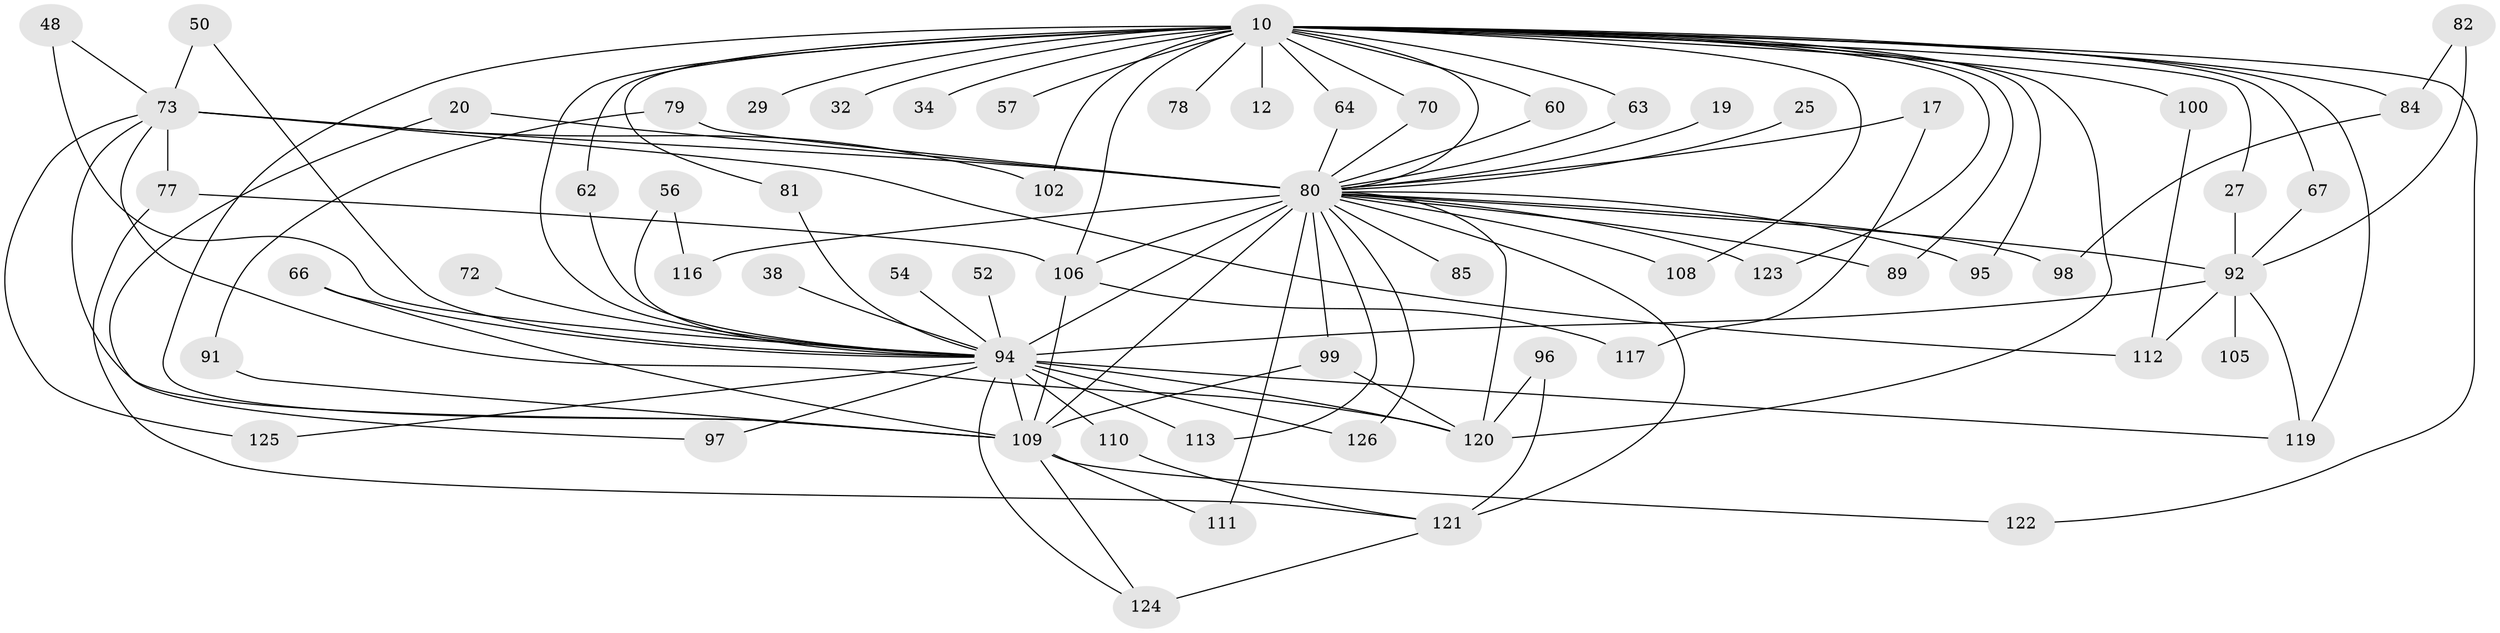 // original degree distribution, {25: 0.023809523809523808, 21: 0.015873015873015872, 32: 0.007936507936507936, 18: 0.007936507936507936, 24: 0.007936507936507936, 30: 0.007936507936507936, 13: 0.007936507936507936, 3: 0.1984126984126984, 2: 0.5634920634920635, 8: 0.015873015873015872, 4: 0.07936507936507936, 5: 0.03968253968253968, 10: 0.007936507936507936, 6: 0.015873015873015872}
// Generated by graph-tools (version 1.1) at 2025/45/03/09/25 04:45:45]
// undirected, 63 vertices, 111 edges
graph export_dot {
graph [start="1"]
  node [color=gray90,style=filled];
  10 [super="+2+7"];
  12;
  17;
  19;
  20;
  25;
  27;
  29;
  32;
  34;
  38;
  48;
  50;
  52;
  54;
  56;
  57;
  60;
  62;
  63;
  64;
  66;
  67;
  70;
  72;
  73 [super="+44+37+30+47"];
  77 [super="+71"];
  78;
  79;
  80 [super="+26+9"];
  81;
  82;
  84 [super="+59"];
  85 [super="+58"];
  89;
  91;
  92 [super="+86"];
  94 [super="+68+87+39+75+28+43+65"];
  95;
  96;
  97;
  98;
  99 [super="+41"];
  100;
  102;
  105;
  106 [super="+90"];
  108;
  109 [super="+8+103"];
  110;
  111;
  112 [super="+88"];
  113;
  116 [super="+107"];
  117;
  119 [super="+36+55"];
  120 [super="+45+93+118+31"];
  121 [super="+101+115"];
  122;
  123;
  124 [super="+104"];
  125;
  126;
  10 -- 12 [weight=2];
  10 -- 27;
  10 -- 29 [weight=2];
  10 -- 34 [weight=2];
  10 -- 57 [weight=2];
  10 -- 62;
  10 -- 80 [weight=10];
  10 -- 81;
  10 -- 100 [weight=2];
  10 -- 122;
  10 -- 64;
  10 -- 70;
  10 -- 84 [weight=3];
  10 -- 89;
  10 -- 32 [weight=2];
  10 -- 108;
  10 -- 67;
  10 -- 78;
  10 -- 95;
  10 -- 102;
  10 -- 119 [weight=2];
  10 -- 123;
  10 -- 60;
  10 -- 63;
  10 -- 120 [weight=3];
  10 -- 94 [weight=11];
  10 -- 109 [weight=6];
  10 -- 106 [weight=3];
  17 -- 117;
  17 -- 80 [weight=2];
  19 -- 80 [weight=2];
  20 -- 97;
  20 -- 80 [weight=2];
  25 -- 80 [weight=2];
  27 -- 92;
  38 -- 94 [weight=2];
  48 -- 73;
  48 -- 94;
  50 -- 73;
  50 -- 94;
  52 -- 94;
  54 -- 94;
  56 -- 116;
  56 -- 94 [weight=2];
  60 -- 80;
  62 -- 94;
  63 -- 80;
  64 -- 80;
  66 -- 94;
  66 -- 109;
  67 -- 92;
  70 -- 80;
  72 -- 94;
  73 -- 80 [weight=4];
  73 -- 125;
  73 -- 77 [weight=2];
  73 -- 102;
  73 -- 112;
  73 -- 120 [weight=2];
  73 -- 109 [weight=2];
  77 -- 121;
  77 -- 106;
  79 -- 91;
  79 -- 80 [weight=2];
  80 -- 92 [weight=3];
  80 -- 85 [weight=3];
  80 -- 89;
  80 -- 95;
  80 -- 98;
  80 -- 106 [weight=2];
  80 -- 108;
  80 -- 109 [weight=10];
  80 -- 111;
  80 -- 113;
  80 -- 116 [weight=2];
  80 -- 123;
  80 -- 126;
  80 -- 120 [weight=2];
  80 -- 94 [weight=16];
  80 -- 121 [weight=3];
  80 -- 99 [weight=2];
  81 -- 94;
  82 -- 84;
  82 -- 92;
  84 -- 98;
  91 -- 109;
  92 -- 105 [weight=2];
  92 -- 112;
  92 -- 119 [weight=2];
  92 -- 94 [weight=3];
  94 -- 97;
  94 -- 110;
  94 -- 113;
  94 -- 119;
  94 -- 126;
  94 -- 124;
  94 -- 125;
  94 -- 120 [weight=2];
  94 -- 109 [weight=5];
  96 -- 121;
  96 -- 120;
  99 -- 109;
  99 -- 120;
  100 -- 112;
  106 -- 109 [weight=3];
  106 -- 117;
  109 -- 111;
  109 -- 122;
  109 -- 124;
  110 -- 121;
  121 -- 124 [weight=2];
}
